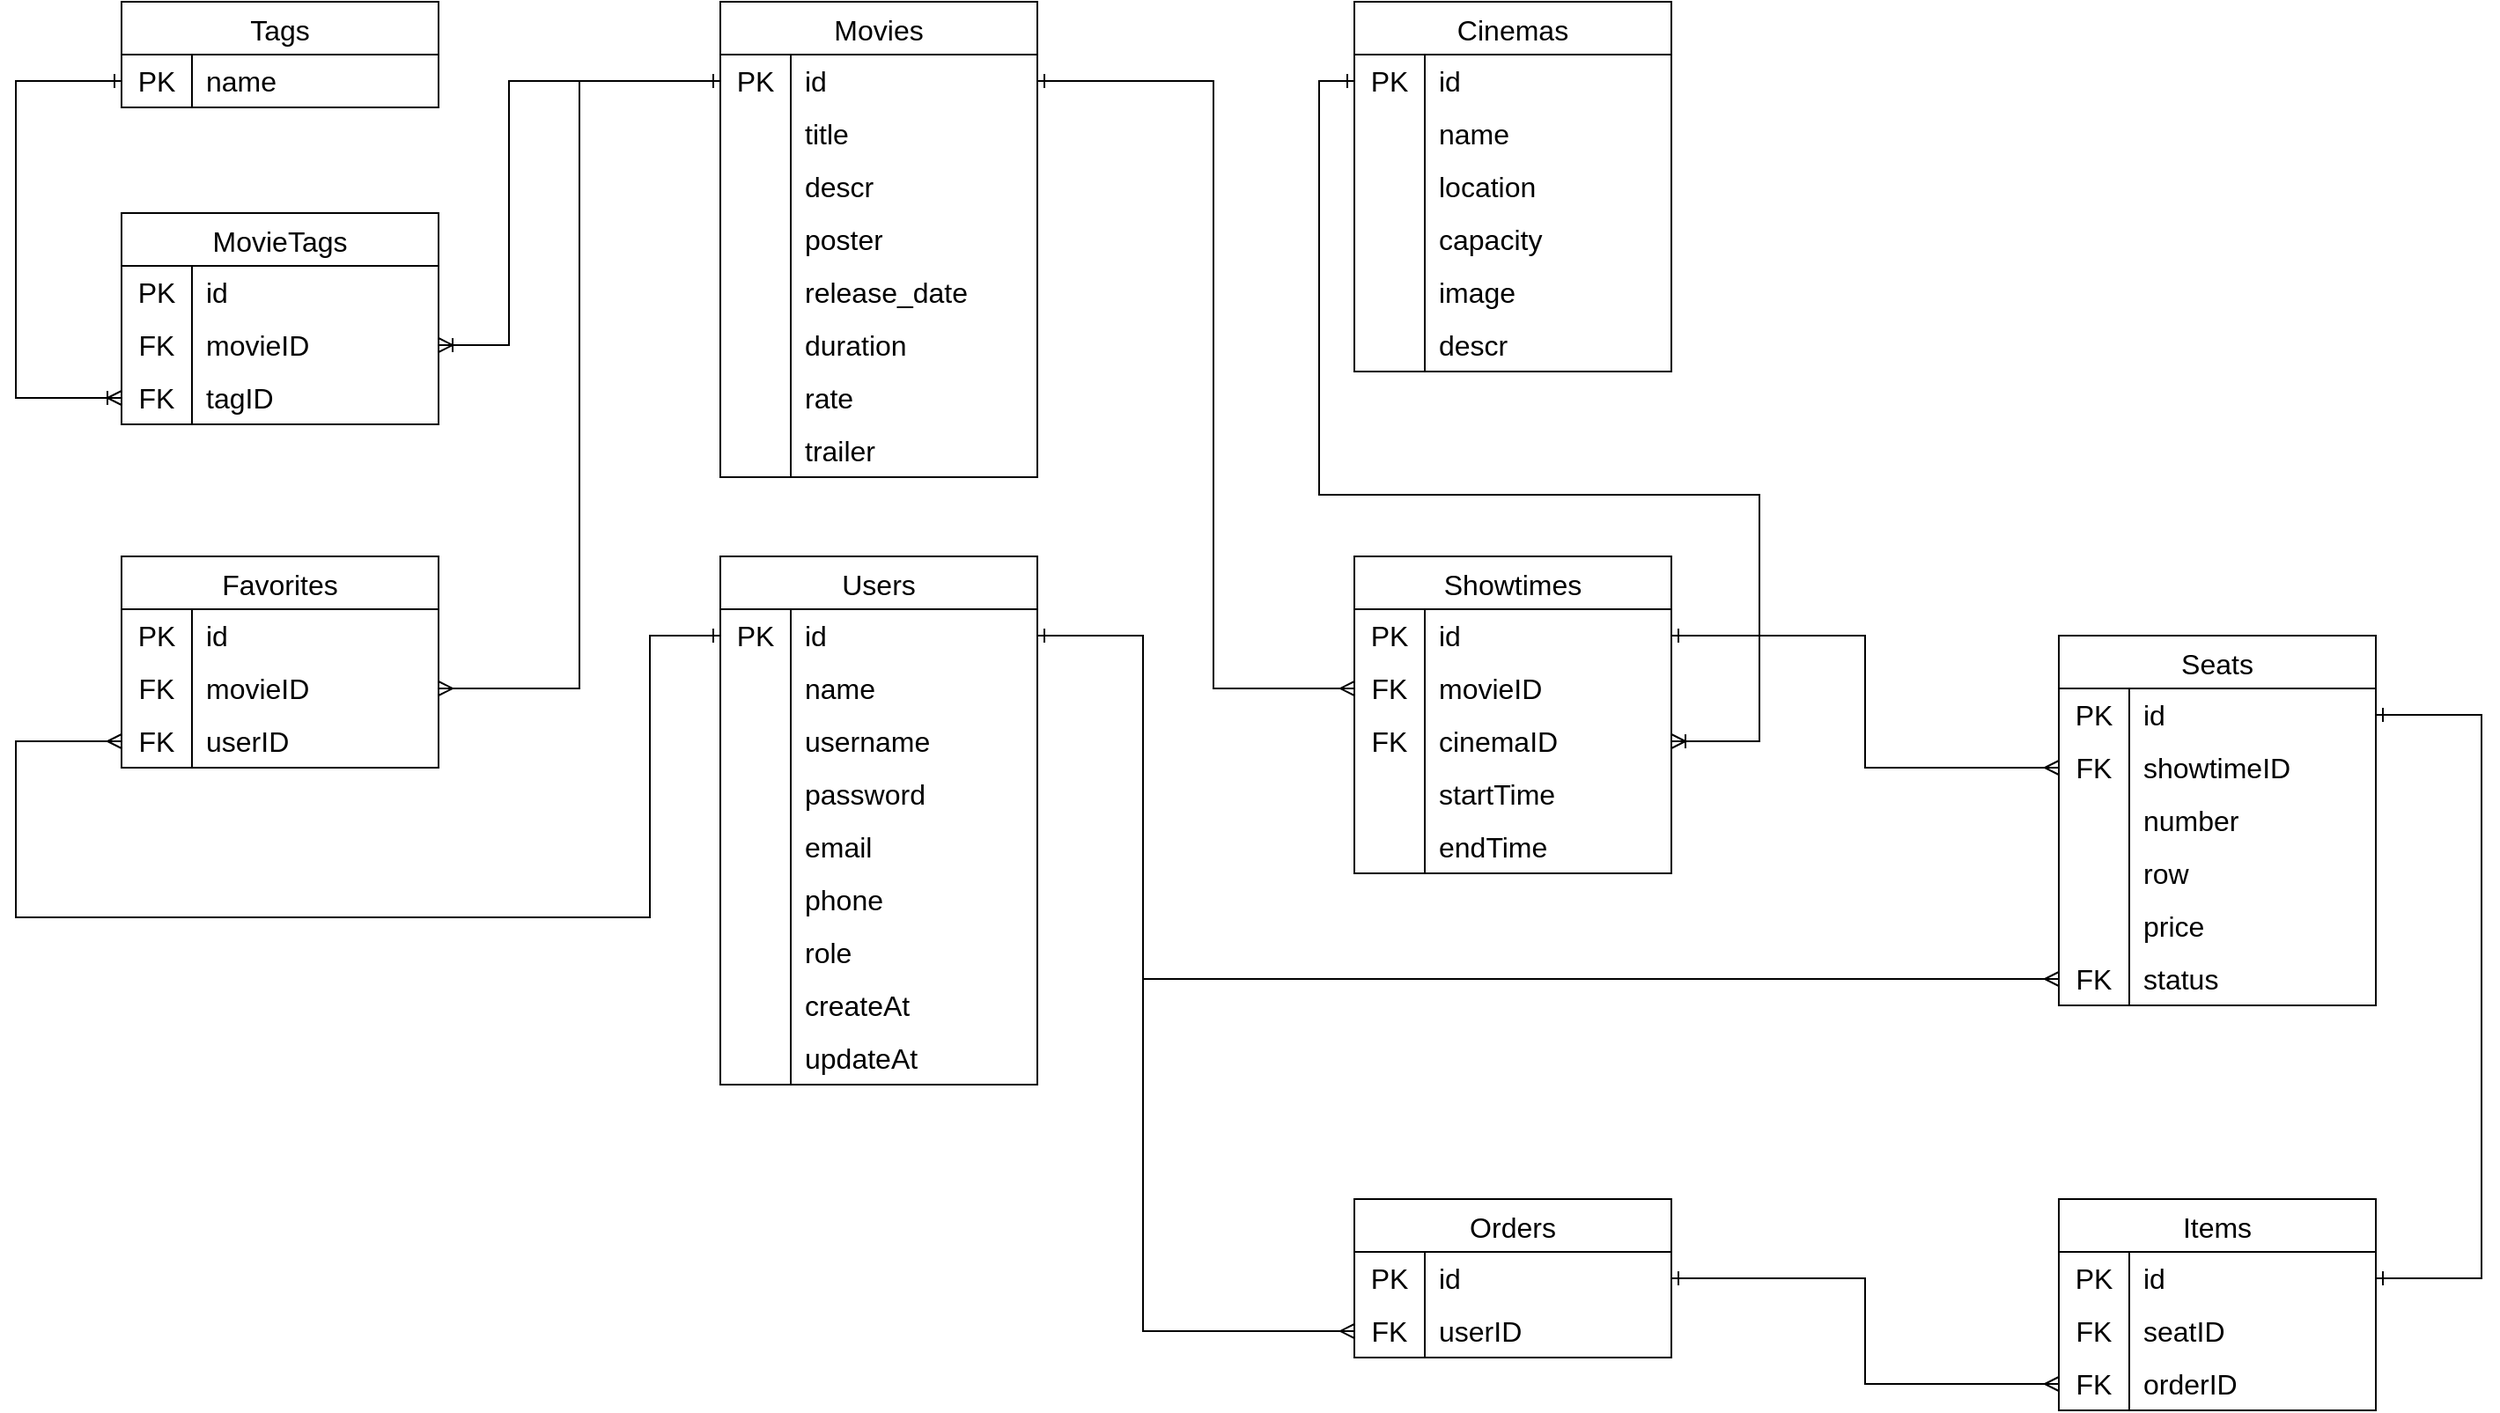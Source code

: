 <mxfile version="24.6.3" type="device">
  <diagram name="Trang-1" id="yi49beT3meHu_ECaxI_W">
    <mxGraphModel dx="1877" dy="557" grid="1" gridSize="10" guides="1" tooltips="1" connect="1" arrows="1" fold="1" page="1" pageScale="1" pageWidth="827" pageHeight="1169" math="0" shadow="0">
      <root>
        <mxCell id="0" />
        <mxCell id="1" parent="0" />
        <mxCell id="YRiT38Lcx4N0rGLCktRG-14" value="Movies" style="shape=table;startSize=30;container=1;collapsible=0;childLayout=tableLayout;fixedRows=1;rowLines=0;fontStyle=0;strokeColor=default;fontSize=16;" parent="1" vertex="1">
          <mxGeometry x="113" y="185" width="180" height="270" as="geometry" />
        </mxCell>
        <mxCell id="YRiT38Lcx4N0rGLCktRG-15" value="" style="shape=tableRow;horizontal=0;startSize=0;swimlaneHead=0;swimlaneBody=0;top=0;left=0;bottom=0;right=0;collapsible=0;dropTarget=0;fillColor=none;points=[[0,0.5],[1,0.5]];portConstraint=eastwest;strokeColor=inherit;fontSize=16;" parent="YRiT38Lcx4N0rGLCktRG-14" vertex="1">
          <mxGeometry y="30" width="180" height="30" as="geometry" />
        </mxCell>
        <mxCell id="YRiT38Lcx4N0rGLCktRG-16" value="PK" style="shape=partialRectangle;html=1;whiteSpace=wrap;connectable=0;fillColor=none;top=0;left=0;bottom=0;right=0;overflow=hidden;pointerEvents=1;strokeColor=inherit;fontSize=16;" parent="YRiT38Lcx4N0rGLCktRG-15" vertex="1">
          <mxGeometry width="40" height="30" as="geometry">
            <mxRectangle width="40" height="30" as="alternateBounds" />
          </mxGeometry>
        </mxCell>
        <mxCell id="YRiT38Lcx4N0rGLCktRG-17" value="id" style="shape=partialRectangle;html=1;whiteSpace=wrap;connectable=0;fillColor=none;top=0;left=0;bottom=0;right=0;align=left;spacingLeft=6;overflow=hidden;strokeColor=inherit;fontSize=16;" parent="YRiT38Lcx4N0rGLCktRG-15" vertex="1">
          <mxGeometry x="40" width="140" height="30" as="geometry">
            <mxRectangle width="140" height="30" as="alternateBounds" />
          </mxGeometry>
        </mxCell>
        <mxCell id="YRiT38Lcx4N0rGLCktRG-18" value="" style="shape=tableRow;horizontal=0;startSize=0;swimlaneHead=0;swimlaneBody=0;top=0;left=0;bottom=0;right=0;collapsible=0;dropTarget=0;fillColor=none;points=[[0,0.5],[1,0.5]];portConstraint=eastwest;strokeColor=inherit;fontSize=16;" parent="YRiT38Lcx4N0rGLCktRG-14" vertex="1">
          <mxGeometry y="60" width="180" height="30" as="geometry" />
        </mxCell>
        <mxCell id="YRiT38Lcx4N0rGLCktRG-19" value="" style="shape=partialRectangle;html=1;whiteSpace=wrap;connectable=0;fillColor=none;top=0;left=0;bottom=0;right=0;overflow=hidden;strokeColor=inherit;fontSize=16;" parent="YRiT38Lcx4N0rGLCktRG-18" vertex="1">
          <mxGeometry width="40" height="30" as="geometry">
            <mxRectangle width="40" height="30" as="alternateBounds" />
          </mxGeometry>
        </mxCell>
        <mxCell id="YRiT38Lcx4N0rGLCktRG-20" value="title" style="shape=partialRectangle;html=1;whiteSpace=wrap;connectable=0;fillColor=none;top=0;left=0;bottom=0;right=0;align=left;spacingLeft=6;overflow=hidden;strokeColor=inherit;fontSize=16;" parent="YRiT38Lcx4N0rGLCktRG-18" vertex="1">
          <mxGeometry x="40" width="140" height="30" as="geometry">
            <mxRectangle width="140" height="30" as="alternateBounds" />
          </mxGeometry>
        </mxCell>
        <mxCell id="YRiT38Lcx4N0rGLCktRG-21" value="" style="shape=tableRow;horizontal=0;startSize=0;swimlaneHead=0;swimlaneBody=0;top=0;left=0;bottom=0;right=0;collapsible=0;dropTarget=0;fillColor=none;points=[[0,0.5],[1,0.5]];portConstraint=eastwest;strokeColor=inherit;fontSize=16;" parent="YRiT38Lcx4N0rGLCktRG-14" vertex="1">
          <mxGeometry y="90" width="180" height="30" as="geometry" />
        </mxCell>
        <mxCell id="YRiT38Lcx4N0rGLCktRG-22" value="" style="shape=partialRectangle;html=1;whiteSpace=wrap;connectable=0;fillColor=none;top=0;left=0;bottom=0;right=0;overflow=hidden;strokeColor=inherit;fontSize=16;" parent="YRiT38Lcx4N0rGLCktRG-21" vertex="1">
          <mxGeometry width="40" height="30" as="geometry">
            <mxRectangle width="40" height="30" as="alternateBounds" />
          </mxGeometry>
        </mxCell>
        <mxCell id="YRiT38Lcx4N0rGLCktRG-23" value="descr" style="shape=partialRectangle;html=1;whiteSpace=wrap;connectable=0;fillColor=none;top=0;left=0;bottom=0;right=0;align=left;spacingLeft=6;overflow=hidden;strokeColor=inherit;fontSize=16;" parent="YRiT38Lcx4N0rGLCktRG-21" vertex="1">
          <mxGeometry x="40" width="140" height="30" as="geometry">
            <mxRectangle width="140" height="30" as="alternateBounds" />
          </mxGeometry>
        </mxCell>
        <mxCell id="YRiT38Lcx4N0rGLCktRG-24" style="shape=tableRow;horizontal=0;startSize=0;swimlaneHead=0;swimlaneBody=0;top=0;left=0;bottom=0;right=0;collapsible=0;dropTarget=0;fillColor=none;points=[[0,0.5],[1,0.5]];portConstraint=eastwest;strokeColor=inherit;fontSize=16;" parent="YRiT38Lcx4N0rGLCktRG-14" vertex="1">
          <mxGeometry y="120" width="180" height="30" as="geometry" />
        </mxCell>
        <mxCell id="YRiT38Lcx4N0rGLCktRG-25" style="shape=partialRectangle;html=1;whiteSpace=wrap;connectable=0;fillColor=none;top=0;left=0;bottom=0;right=0;overflow=hidden;strokeColor=inherit;fontSize=16;" parent="YRiT38Lcx4N0rGLCktRG-24" vertex="1">
          <mxGeometry width="40" height="30" as="geometry">
            <mxRectangle width="40" height="30" as="alternateBounds" />
          </mxGeometry>
        </mxCell>
        <mxCell id="YRiT38Lcx4N0rGLCktRG-26" value="poster" style="shape=partialRectangle;html=1;whiteSpace=wrap;connectable=0;fillColor=none;top=0;left=0;bottom=0;right=0;align=left;spacingLeft=6;overflow=hidden;strokeColor=inherit;fontSize=16;" parent="YRiT38Lcx4N0rGLCktRG-24" vertex="1">
          <mxGeometry x="40" width="140" height="30" as="geometry">
            <mxRectangle width="140" height="30" as="alternateBounds" />
          </mxGeometry>
        </mxCell>
        <mxCell id="YRiT38Lcx4N0rGLCktRG-27" style="shape=tableRow;horizontal=0;startSize=0;swimlaneHead=0;swimlaneBody=0;top=0;left=0;bottom=0;right=0;collapsible=0;dropTarget=0;fillColor=none;points=[[0,0.5],[1,0.5]];portConstraint=eastwest;strokeColor=inherit;fontSize=16;" parent="YRiT38Lcx4N0rGLCktRG-14" vertex="1">
          <mxGeometry y="150" width="180" height="30" as="geometry" />
        </mxCell>
        <mxCell id="YRiT38Lcx4N0rGLCktRG-28" style="shape=partialRectangle;html=1;whiteSpace=wrap;connectable=0;fillColor=none;top=0;left=0;bottom=0;right=0;overflow=hidden;strokeColor=inherit;fontSize=16;" parent="YRiT38Lcx4N0rGLCktRG-27" vertex="1">
          <mxGeometry width="40" height="30" as="geometry">
            <mxRectangle width="40" height="30" as="alternateBounds" />
          </mxGeometry>
        </mxCell>
        <mxCell id="YRiT38Lcx4N0rGLCktRG-29" value="release_date" style="shape=partialRectangle;html=1;whiteSpace=wrap;connectable=0;fillColor=none;top=0;left=0;bottom=0;right=0;align=left;spacingLeft=6;overflow=hidden;strokeColor=inherit;fontSize=16;" parent="YRiT38Lcx4N0rGLCktRG-27" vertex="1">
          <mxGeometry x="40" width="140" height="30" as="geometry">
            <mxRectangle width="140" height="30" as="alternateBounds" />
          </mxGeometry>
        </mxCell>
        <mxCell id="YRiT38Lcx4N0rGLCktRG-30" style="shape=tableRow;horizontal=0;startSize=0;swimlaneHead=0;swimlaneBody=0;top=0;left=0;bottom=0;right=0;collapsible=0;dropTarget=0;fillColor=none;points=[[0,0.5],[1,0.5]];portConstraint=eastwest;strokeColor=inherit;fontSize=16;" parent="YRiT38Lcx4N0rGLCktRG-14" vertex="1">
          <mxGeometry y="180" width="180" height="30" as="geometry" />
        </mxCell>
        <mxCell id="YRiT38Lcx4N0rGLCktRG-31" style="shape=partialRectangle;html=1;whiteSpace=wrap;connectable=0;fillColor=none;top=0;left=0;bottom=0;right=0;overflow=hidden;strokeColor=inherit;fontSize=16;" parent="YRiT38Lcx4N0rGLCktRG-30" vertex="1">
          <mxGeometry width="40" height="30" as="geometry">
            <mxRectangle width="40" height="30" as="alternateBounds" />
          </mxGeometry>
        </mxCell>
        <mxCell id="YRiT38Lcx4N0rGLCktRG-32" value="duration" style="shape=partialRectangle;html=1;whiteSpace=wrap;connectable=0;fillColor=none;top=0;left=0;bottom=0;right=0;align=left;spacingLeft=6;overflow=hidden;strokeColor=inherit;fontSize=16;" parent="YRiT38Lcx4N0rGLCktRG-30" vertex="1">
          <mxGeometry x="40" width="140" height="30" as="geometry">
            <mxRectangle width="140" height="30" as="alternateBounds" />
          </mxGeometry>
        </mxCell>
        <mxCell id="YRiT38Lcx4N0rGLCktRG-33" style="shape=tableRow;horizontal=0;startSize=0;swimlaneHead=0;swimlaneBody=0;top=0;left=0;bottom=0;right=0;collapsible=0;dropTarget=0;fillColor=none;points=[[0,0.5],[1,0.5]];portConstraint=eastwest;strokeColor=inherit;fontSize=16;" parent="YRiT38Lcx4N0rGLCktRG-14" vertex="1">
          <mxGeometry y="210" width="180" height="30" as="geometry" />
        </mxCell>
        <mxCell id="YRiT38Lcx4N0rGLCktRG-34" style="shape=partialRectangle;html=1;whiteSpace=wrap;connectable=0;fillColor=none;top=0;left=0;bottom=0;right=0;overflow=hidden;strokeColor=inherit;fontSize=16;" parent="YRiT38Lcx4N0rGLCktRG-33" vertex="1">
          <mxGeometry width="40" height="30" as="geometry">
            <mxRectangle width="40" height="30" as="alternateBounds" />
          </mxGeometry>
        </mxCell>
        <mxCell id="YRiT38Lcx4N0rGLCktRG-35" value="rate" style="shape=partialRectangle;html=1;whiteSpace=wrap;connectable=0;fillColor=none;top=0;left=0;bottom=0;right=0;align=left;spacingLeft=6;overflow=hidden;strokeColor=inherit;fontSize=16;" parent="YRiT38Lcx4N0rGLCktRG-33" vertex="1">
          <mxGeometry x="40" width="140" height="30" as="geometry">
            <mxRectangle width="140" height="30" as="alternateBounds" />
          </mxGeometry>
        </mxCell>
        <mxCell id="ThZkryZt_2An9aiPtGnx-1" style="shape=tableRow;horizontal=0;startSize=0;swimlaneHead=0;swimlaneBody=0;top=0;left=0;bottom=0;right=0;collapsible=0;dropTarget=0;fillColor=none;points=[[0,0.5],[1,0.5]];portConstraint=eastwest;strokeColor=inherit;fontSize=16;" vertex="1" parent="YRiT38Lcx4N0rGLCktRG-14">
          <mxGeometry y="240" width="180" height="30" as="geometry" />
        </mxCell>
        <mxCell id="ThZkryZt_2An9aiPtGnx-2" style="shape=partialRectangle;html=1;whiteSpace=wrap;connectable=0;fillColor=none;top=0;left=0;bottom=0;right=0;overflow=hidden;strokeColor=inherit;fontSize=16;" vertex="1" parent="ThZkryZt_2An9aiPtGnx-1">
          <mxGeometry width="40" height="30" as="geometry">
            <mxRectangle width="40" height="30" as="alternateBounds" />
          </mxGeometry>
        </mxCell>
        <mxCell id="ThZkryZt_2An9aiPtGnx-3" value="trailer" style="shape=partialRectangle;html=1;whiteSpace=wrap;connectable=0;fillColor=none;top=0;left=0;bottom=0;right=0;align=left;spacingLeft=6;overflow=hidden;strokeColor=inherit;fontSize=16;" vertex="1" parent="ThZkryZt_2An9aiPtGnx-1">
          <mxGeometry x="40" width="140" height="30" as="geometry">
            <mxRectangle width="140" height="30" as="alternateBounds" />
          </mxGeometry>
        </mxCell>
        <mxCell id="YRiT38Lcx4N0rGLCktRG-36" value="Cinemas" style="shape=table;startSize=30;container=1;collapsible=0;childLayout=tableLayout;fixedRows=1;rowLines=0;fontStyle=0;strokeColor=default;fontSize=16;" parent="1" vertex="1">
          <mxGeometry x="473" y="185" width="180" height="210" as="geometry" />
        </mxCell>
        <mxCell id="YRiT38Lcx4N0rGLCktRG-37" value="" style="shape=tableRow;horizontal=0;startSize=0;swimlaneHead=0;swimlaneBody=0;top=0;left=0;bottom=0;right=0;collapsible=0;dropTarget=0;fillColor=none;points=[[0,0.5],[1,0.5]];portConstraint=eastwest;strokeColor=inherit;fontSize=16;" parent="YRiT38Lcx4N0rGLCktRG-36" vertex="1">
          <mxGeometry y="30" width="180" height="30" as="geometry" />
        </mxCell>
        <mxCell id="YRiT38Lcx4N0rGLCktRG-38" value="PK" style="shape=partialRectangle;html=1;whiteSpace=wrap;connectable=0;fillColor=none;top=0;left=0;bottom=0;right=0;overflow=hidden;pointerEvents=1;strokeColor=inherit;fontSize=16;" parent="YRiT38Lcx4N0rGLCktRG-37" vertex="1">
          <mxGeometry width="40" height="30" as="geometry">
            <mxRectangle width="40" height="30" as="alternateBounds" />
          </mxGeometry>
        </mxCell>
        <mxCell id="YRiT38Lcx4N0rGLCktRG-39" value="id" style="shape=partialRectangle;html=1;whiteSpace=wrap;connectable=0;fillColor=none;top=0;left=0;bottom=0;right=0;align=left;spacingLeft=6;overflow=hidden;strokeColor=inherit;fontSize=16;" parent="YRiT38Lcx4N0rGLCktRG-37" vertex="1">
          <mxGeometry x="40" width="140" height="30" as="geometry">
            <mxRectangle width="140" height="30" as="alternateBounds" />
          </mxGeometry>
        </mxCell>
        <mxCell id="YRiT38Lcx4N0rGLCktRG-40" value="" style="shape=tableRow;horizontal=0;startSize=0;swimlaneHead=0;swimlaneBody=0;top=0;left=0;bottom=0;right=0;collapsible=0;dropTarget=0;fillColor=none;points=[[0,0.5],[1,0.5]];portConstraint=eastwest;strokeColor=inherit;fontSize=16;" parent="YRiT38Lcx4N0rGLCktRG-36" vertex="1">
          <mxGeometry y="60" width="180" height="30" as="geometry" />
        </mxCell>
        <mxCell id="YRiT38Lcx4N0rGLCktRG-41" value="" style="shape=partialRectangle;html=1;whiteSpace=wrap;connectable=0;fillColor=none;top=0;left=0;bottom=0;right=0;overflow=hidden;strokeColor=inherit;fontSize=16;" parent="YRiT38Lcx4N0rGLCktRG-40" vertex="1">
          <mxGeometry width="40" height="30" as="geometry">
            <mxRectangle width="40" height="30" as="alternateBounds" />
          </mxGeometry>
        </mxCell>
        <mxCell id="YRiT38Lcx4N0rGLCktRG-42" value="name" style="shape=partialRectangle;html=1;whiteSpace=wrap;connectable=0;fillColor=none;top=0;left=0;bottom=0;right=0;align=left;spacingLeft=6;overflow=hidden;strokeColor=inherit;fontSize=16;" parent="YRiT38Lcx4N0rGLCktRG-40" vertex="1">
          <mxGeometry x="40" width="140" height="30" as="geometry">
            <mxRectangle width="140" height="30" as="alternateBounds" />
          </mxGeometry>
        </mxCell>
        <mxCell id="YRiT38Lcx4N0rGLCktRG-43" value="" style="shape=tableRow;horizontal=0;startSize=0;swimlaneHead=0;swimlaneBody=0;top=0;left=0;bottom=0;right=0;collapsible=0;dropTarget=0;fillColor=none;points=[[0,0.5],[1,0.5]];portConstraint=eastwest;strokeColor=inherit;fontSize=16;" parent="YRiT38Lcx4N0rGLCktRG-36" vertex="1">
          <mxGeometry y="90" width="180" height="30" as="geometry" />
        </mxCell>
        <mxCell id="YRiT38Lcx4N0rGLCktRG-44" value="" style="shape=partialRectangle;html=1;whiteSpace=wrap;connectable=0;fillColor=none;top=0;left=0;bottom=0;right=0;overflow=hidden;strokeColor=inherit;fontSize=16;" parent="YRiT38Lcx4N0rGLCktRG-43" vertex="1">
          <mxGeometry width="40" height="30" as="geometry">
            <mxRectangle width="40" height="30" as="alternateBounds" />
          </mxGeometry>
        </mxCell>
        <mxCell id="YRiT38Lcx4N0rGLCktRG-45" value="location" style="shape=partialRectangle;html=1;whiteSpace=wrap;connectable=0;fillColor=none;top=0;left=0;bottom=0;right=0;align=left;spacingLeft=6;overflow=hidden;strokeColor=inherit;fontSize=16;" parent="YRiT38Lcx4N0rGLCktRG-43" vertex="1">
          <mxGeometry x="40" width="140" height="30" as="geometry">
            <mxRectangle width="140" height="30" as="alternateBounds" />
          </mxGeometry>
        </mxCell>
        <mxCell id="YRiT38Lcx4N0rGLCktRG-46" style="shape=tableRow;horizontal=0;startSize=0;swimlaneHead=0;swimlaneBody=0;top=0;left=0;bottom=0;right=0;collapsible=0;dropTarget=0;fillColor=none;points=[[0,0.5],[1,0.5]];portConstraint=eastwest;strokeColor=inherit;fontSize=16;" parent="YRiT38Lcx4N0rGLCktRG-36" vertex="1">
          <mxGeometry y="120" width="180" height="30" as="geometry" />
        </mxCell>
        <mxCell id="YRiT38Lcx4N0rGLCktRG-47" style="shape=partialRectangle;html=1;whiteSpace=wrap;connectable=0;fillColor=none;top=0;left=0;bottom=0;right=0;overflow=hidden;strokeColor=inherit;fontSize=16;" parent="YRiT38Lcx4N0rGLCktRG-46" vertex="1">
          <mxGeometry width="40" height="30" as="geometry">
            <mxRectangle width="40" height="30" as="alternateBounds" />
          </mxGeometry>
        </mxCell>
        <mxCell id="YRiT38Lcx4N0rGLCktRG-48" value="capacity" style="shape=partialRectangle;html=1;whiteSpace=wrap;connectable=0;fillColor=none;top=0;left=0;bottom=0;right=0;align=left;spacingLeft=6;overflow=hidden;strokeColor=inherit;fontSize=16;" parent="YRiT38Lcx4N0rGLCktRG-46" vertex="1">
          <mxGeometry x="40" width="140" height="30" as="geometry">
            <mxRectangle width="140" height="30" as="alternateBounds" />
          </mxGeometry>
        </mxCell>
        <mxCell id="YRiT38Lcx4N0rGLCktRG-74" style="shape=tableRow;horizontal=0;startSize=0;swimlaneHead=0;swimlaneBody=0;top=0;left=0;bottom=0;right=0;collapsible=0;dropTarget=0;fillColor=none;points=[[0,0.5],[1,0.5]];portConstraint=eastwest;strokeColor=inherit;fontSize=16;" parent="YRiT38Lcx4N0rGLCktRG-36" vertex="1">
          <mxGeometry y="150" width="180" height="30" as="geometry" />
        </mxCell>
        <mxCell id="YRiT38Lcx4N0rGLCktRG-75" style="shape=partialRectangle;html=1;whiteSpace=wrap;connectable=0;fillColor=none;top=0;left=0;bottom=0;right=0;overflow=hidden;strokeColor=inherit;fontSize=16;" parent="YRiT38Lcx4N0rGLCktRG-74" vertex="1">
          <mxGeometry width="40" height="30" as="geometry">
            <mxRectangle width="40" height="30" as="alternateBounds" />
          </mxGeometry>
        </mxCell>
        <mxCell id="YRiT38Lcx4N0rGLCktRG-76" value="image" style="shape=partialRectangle;html=1;whiteSpace=wrap;connectable=0;fillColor=none;top=0;left=0;bottom=0;right=0;align=left;spacingLeft=6;overflow=hidden;strokeColor=inherit;fontSize=16;" parent="YRiT38Lcx4N0rGLCktRG-74" vertex="1">
          <mxGeometry x="40" width="140" height="30" as="geometry">
            <mxRectangle width="140" height="30" as="alternateBounds" />
          </mxGeometry>
        </mxCell>
        <mxCell id="YRiT38Lcx4N0rGLCktRG-77" style="shape=tableRow;horizontal=0;startSize=0;swimlaneHead=0;swimlaneBody=0;top=0;left=0;bottom=0;right=0;collapsible=0;dropTarget=0;fillColor=none;points=[[0,0.5],[1,0.5]];portConstraint=eastwest;strokeColor=inherit;fontSize=16;" parent="YRiT38Lcx4N0rGLCktRG-36" vertex="1">
          <mxGeometry y="180" width="180" height="30" as="geometry" />
        </mxCell>
        <mxCell id="YRiT38Lcx4N0rGLCktRG-78" style="shape=partialRectangle;html=1;whiteSpace=wrap;connectable=0;fillColor=none;top=0;left=0;bottom=0;right=0;overflow=hidden;strokeColor=inherit;fontSize=16;" parent="YRiT38Lcx4N0rGLCktRG-77" vertex="1">
          <mxGeometry width="40" height="30" as="geometry">
            <mxRectangle width="40" height="30" as="alternateBounds" />
          </mxGeometry>
        </mxCell>
        <mxCell id="YRiT38Lcx4N0rGLCktRG-79" value="descr" style="shape=partialRectangle;html=1;whiteSpace=wrap;connectable=0;fillColor=none;top=0;left=0;bottom=0;right=0;align=left;spacingLeft=6;overflow=hidden;strokeColor=inherit;fontSize=16;" parent="YRiT38Lcx4N0rGLCktRG-77" vertex="1">
          <mxGeometry x="40" width="140" height="30" as="geometry">
            <mxRectangle width="140" height="30" as="alternateBounds" />
          </mxGeometry>
        </mxCell>
        <mxCell id="YRiT38Lcx4N0rGLCktRG-61" value="Showtimes" style="shape=table;startSize=30;container=1;collapsible=0;childLayout=tableLayout;fixedRows=1;rowLines=0;fontStyle=0;strokeColor=default;fontSize=16;" parent="1" vertex="1">
          <mxGeometry x="473" y="500" width="180" height="180" as="geometry" />
        </mxCell>
        <mxCell id="YRiT38Lcx4N0rGLCktRG-62" value="" style="shape=tableRow;horizontal=0;startSize=0;swimlaneHead=0;swimlaneBody=0;top=0;left=0;bottom=0;right=0;collapsible=0;dropTarget=0;fillColor=none;points=[[0,0.5],[1,0.5]];portConstraint=eastwest;strokeColor=inherit;fontSize=16;" parent="YRiT38Lcx4N0rGLCktRG-61" vertex="1">
          <mxGeometry y="30" width="180" height="30" as="geometry" />
        </mxCell>
        <mxCell id="YRiT38Lcx4N0rGLCktRG-63" value="PK" style="shape=partialRectangle;html=1;whiteSpace=wrap;connectable=0;fillColor=none;top=0;left=0;bottom=0;right=0;overflow=hidden;pointerEvents=1;strokeColor=inherit;fontSize=16;" parent="YRiT38Lcx4N0rGLCktRG-62" vertex="1">
          <mxGeometry width="40" height="30" as="geometry">
            <mxRectangle width="40" height="30" as="alternateBounds" />
          </mxGeometry>
        </mxCell>
        <mxCell id="YRiT38Lcx4N0rGLCktRG-64" value="id" style="shape=partialRectangle;html=1;whiteSpace=wrap;connectable=0;fillColor=none;top=0;left=0;bottom=0;right=0;align=left;spacingLeft=6;overflow=hidden;strokeColor=inherit;fontSize=16;" parent="YRiT38Lcx4N0rGLCktRG-62" vertex="1">
          <mxGeometry x="40" width="140" height="30" as="geometry">
            <mxRectangle width="140" height="30" as="alternateBounds" />
          </mxGeometry>
        </mxCell>
        <mxCell id="YRiT38Lcx4N0rGLCktRG-65" value="" style="shape=tableRow;horizontal=0;startSize=0;swimlaneHead=0;swimlaneBody=0;top=0;left=0;bottom=0;right=0;collapsible=0;dropTarget=0;fillColor=none;points=[[0,0.5],[1,0.5]];portConstraint=eastwest;strokeColor=inherit;fontSize=16;" parent="YRiT38Lcx4N0rGLCktRG-61" vertex="1">
          <mxGeometry y="60" width="180" height="30" as="geometry" />
        </mxCell>
        <mxCell id="YRiT38Lcx4N0rGLCktRG-66" value="FK" style="shape=partialRectangle;html=1;whiteSpace=wrap;connectable=0;fillColor=none;top=0;left=0;bottom=0;right=0;overflow=hidden;strokeColor=inherit;fontSize=16;" parent="YRiT38Lcx4N0rGLCktRG-65" vertex="1">
          <mxGeometry width="40" height="30" as="geometry">
            <mxRectangle width="40" height="30" as="alternateBounds" />
          </mxGeometry>
        </mxCell>
        <mxCell id="YRiT38Lcx4N0rGLCktRG-67" value="movieID" style="shape=partialRectangle;html=1;whiteSpace=wrap;connectable=0;fillColor=none;top=0;left=0;bottom=0;right=0;align=left;spacingLeft=6;overflow=hidden;strokeColor=inherit;fontSize=16;" parent="YRiT38Lcx4N0rGLCktRG-65" vertex="1">
          <mxGeometry x="40" width="140" height="30" as="geometry">
            <mxRectangle width="140" height="30" as="alternateBounds" />
          </mxGeometry>
        </mxCell>
        <mxCell id="YRiT38Lcx4N0rGLCktRG-80" style="shape=tableRow;horizontal=0;startSize=0;swimlaneHead=0;swimlaneBody=0;top=0;left=0;bottom=0;right=0;collapsible=0;dropTarget=0;fillColor=none;points=[[0,0.5],[1,0.5]];portConstraint=eastwest;strokeColor=inherit;fontSize=16;" parent="YRiT38Lcx4N0rGLCktRG-61" vertex="1">
          <mxGeometry y="90" width="180" height="30" as="geometry" />
        </mxCell>
        <mxCell id="YRiT38Lcx4N0rGLCktRG-81" value="FK" style="shape=partialRectangle;html=1;whiteSpace=wrap;connectable=0;fillColor=none;top=0;left=0;bottom=0;right=0;overflow=hidden;strokeColor=inherit;fontSize=16;" parent="YRiT38Lcx4N0rGLCktRG-80" vertex="1">
          <mxGeometry width="40" height="30" as="geometry">
            <mxRectangle width="40" height="30" as="alternateBounds" />
          </mxGeometry>
        </mxCell>
        <mxCell id="YRiT38Lcx4N0rGLCktRG-82" value="cinemaID" style="shape=partialRectangle;html=1;whiteSpace=wrap;connectable=0;fillColor=none;top=0;left=0;bottom=0;right=0;align=left;spacingLeft=6;overflow=hidden;strokeColor=inherit;fontSize=16;" parent="YRiT38Lcx4N0rGLCktRG-80" vertex="1">
          <mxGeometry x="40" width="140" height="30" as="geometry">
            <mxRectangle width="140" height="30" as="alternateBounds" />
          </mxGeometry>
        </mxCell>
        <mxCell id="YRiT38Lcx4N0rGLCktRG-68" value="" style="shape=tableRow;horizontal=0;startSize=0;swimlaneHead=0;swimlaneBody=0;top=0;left=0;bottom=0;right=0;collapsible=0;dropTarget=0;fillColor=none;points=[[0,0.5],[1,0.5]];portConstraint=eastwest;strokeColor=inherit;fontSize=16;" parent="YRiT38Lcx4N0rGLCktRG-61" vertex="1">
          <mxGeometry y="120" width="180" height="30" as="geometry" />
        </mxCell>
        <mxCell id="YRiT38Lcx4N0rGLCktRG-69" value="" style="shape=partialRectangle;html=1;whiteSpace=wrap;connectable=0;fillColor=none;top=0;left=0;bottom=0;right=0;overflow=hidden;strokeColor=inherit;fontSize=16;" parent="YRiT38Lcx4N0rGLCktRG-68" vertex="1">
          <mxGeometry width="40" height="30" as="geometry">
            <mxRectangle width="40" height="30" as="alternateBounds" />
          </mxGeometry>
        </mxCell>
        <mxCell id="YRiT38Lcx4N0rGLCktRG-70" value="startTime" style="shape=partialRectangle;html=1;whiteSpace=wrap;connectable=0;fillColor=none;top=0;left=0;bottom=0;right=0;align=left;spacingLeft=6;overflow=hidden;strokeColor=inherit;fontSize=16;" parent="YRiT38Lcx4N0rGLCktRG-68" vertex="1">
          <mxGeometry x="40" width="140" height="30" as="geometry">
            <mxRectangle width="140" height="30" as="alternateBounds" />
          </mxGeometry>
        </mxCell>
        <mxCell id="YRiT38Lcx4N0rGLCktRG-71" style="shape=tableRow;horizontal=0;startSize=0;swimlaneHead=0;swimlaneBody=0;top=0;left=0;bottom=0;right=0;collapsible=0;dropTarget=0;fillColor=none;points=[[0,0.5],[1,0.5]];portConstraint=eastwest;strokeColor=inherit;fontSize=16;" parent="YRiT38Lcx4N0rGLCktRG-61" vertex="1">
          <mxGeometry y="150" width="180" height="30" as="geometry" />
        </mxCell>
        <mxCell id="YRiT38Lcx4N0rGLCktRG-72" style="shape=partialRectangle;html=1;whiteSpace=wrap;connectable=0;fillColor=none;top=0;left=0;bottom=0;right=0;overflow=hidden;strokeColor=inherit;fontSize=16;" parent="YRiT38Lcx4N0rGLCktRG-71" vertex="1">
          <mxGeometry width="40" height="30" as="geometry">
            <mxRectangle width="40" height="30" as="alternateBounds" />
          </mxGeometry>
        </mxCell>
        <mxCell id="YRiT38Lcx4N0rGLCktRG-73" value="endTime" style="shape=partialRectangle;html=1;whiteSpace=wrap;connectable=0;fillColor=none;top=0;left=0;bottom=0;right=0;align=left;spacingLeft=6;overflow=hidden;strokeColor=inherit;fontSize=16;" parent="YRiT38Lcx4N0rGLCktRG-71" vertex="1">
          <mxGeometry x="40" width="140" height="30" as="geometry">
            <mxRectangle width="140" height="30" as="alternateBounds" />
          </mxGeometry>
        </mxCell>
        <mxCell id="YRiT38Lcx4N0rGLCktRG-99" value="Users" style="shape=table;startSize=30;container=1;collapsible=0;childLayout=tableLayout;fixedRows=1;rowLines=0;fontStyle=0;strokeColor=default;fontSize=16;" parent="1" vertex="1">
          <mxGeometry x="113" y="500" width="180" height="300" as="geometry" />
        </mxCell>
        <mxCell id="YRiT38Lcx4N0rGLCktRG-100" value="" style="shape=tableRow;horizontal=0;startSize=0;swimlaneHead=0;swimlaneBody=0;top=0;left=0;bottom=0;right=0;collapsible=0;dropTarget=0;fillColor=none;points=[[0,0.5],[1,0.5]];portConstraint=eastwest;strokeColor=inherit;fontSize=16;" parent="YRiT38Lcx4N0rGLCktRG-99" vertex="1">
          <mxGeometry y="30" width="180" height="30" as="geometry" />
        </mxCell>
        <mxCell id="YRiT38Lcx4N0rGLCktRG-101" value="PK" style="shape=partialRectangle;html=1;whiteSpace=wrap;connectable=0;fillColor=none;top=0;left=0;bottom=0;right=0;overflow=hidden;pointerEvents=1;strokeColor=inherit;fontSize=16;" parent="YRiT38Lcx4N0rGLCktRG-100" vertex="1">
          <mxGeometry width="40" height="30" as="geometry">
            <mxRectangle width="40" height="30" as="alternateBounds" />
          </mxGeometry>
        </mxCell>
        <mxCell id="YRiT38Lcx4N0rGLCktRG-102" value="id" style="shape=partialRectangle;html=1;whiteSpace=wrap;connectable=0;fillColor=none;top=0;left=0;bottom=0;right=0;align=left;spacingLeft=6;overflow=hidden;strokeColor=inherit;fontSize=16;" parent="YRiT38Lcx4N0rGLCktRG-100" vertex="1">
          <mxGeometry x="40" width="140" height="30" as="geometry">
            <mxRectangle width="140" height="30" as="alternateBounds" />
          </mxGeometry>
        </mxCell>
        <mxCell id="YRiT38Lcx4N0rGLCktRG-103" value="" style="shape=tableRow;horizontal=0;startSize=0;swimlaneHead=0;swimlaneBody=0;top=0;left=0;bottom=0;right=0;collapsible=0;dropTarget=0;fillColor=none;points=[[0,0.5],[1,0.5]];portConstraint=eastwest;strokeColor=inherit;fontSize=16;" parent="YRiT38Lcx4N0rGLCktRG-99" vertex="1">
          <mxGeometry y="60" width="180" height="30" as="geometry" />
        </mxCell>
        <mxCell id="YRiT38Lcx4N0rGLCktRG-104" value="" style="shape=partialRectangle;html=1;whiteSpace=wrap;connectable=0;fillColor=none;top=0;left=0;bottom=0;right=0;overflow=hidden;strokeColor=inherit;fontSize=16;" parent="YRiT38Lcx4N0rGLCktRG-103" vertex="1">
          <mxGeometry width="40" height="30" as="geometry">
            <mxRectangle width="40" height="30" as="alternateBounds" />
          </mxGeometry>
        </mxCell>
        <mxCell id="YRiT38Lcx4N0rGLCktRG-105" value="name" style="shape=partialRectangle;html=1;whiteSpace=wrap;connectable=0;fillColor=none;top=0;left=0;bottom=0;right=0;align=left;spacingLeft=6;overflow=hidden;strokeColor=inherit;fontSize=16;" parent="YRiT38Lcx4N0rGLCktRG-103" vertex="1">
          <mxGeometry x="40" width="140" height="30" as="geometry">
            <mxRectangle width="140" height="30" as="alternateBounds" />
          </mxGeometry>
        </mxCell>
        <mxCell id="YRiT38Lcx4N0rGLCktRG-106" value="" style="shape=tableRow;horizontal=0;startSize=0;swimlaneHead=0;swimlaneBody=0;top=0;left=0;bottom=0;right=0;collapsible=0;dropTarget=0;fillColor=none;points=[[0,0.5],[1,0.5]];portConstraint=eastwest;strokeColor=inherit;fontSize=16;" parent="YRiT38Lcx4N0rGLCktRG-99" vertex="1">
          <mxGeometry y="90" width="180" height="30" as="geometry" />
        </mxCell>
        <mxCell id="YRiT38Lcx4N0rGLCktRG-107" value="" style="shape=partialRectangle;html=1;whiteSpace=wrap;connectable=0;fillColor=none;top=0;left=0;bottom=0;right=0;overflow=hidden;strokeColor=inherit;fontSize=16;" parent="YRiT38Lcx4N0rGLCktRG-106" vertex="1">
          <mxGeometry width="40" height="30" as="geometry">
            <mxRectangle width="40" height="30" as="alternateBounds" />
          </mxGeometry>
        </mxCell>
        <mxCell id="YRiT38Lcx4N0rGLCktRG-108" value="username" style="shape=partialRectangle;html=1;whiteSpace=wrap;connectable=0;fillColor=none;top=0;left=0;bottom=0;right=0;align=left;spacingLeft=6;overflow=hidden;strokeColor=inherit;fontSize=16;" parent="YRiT38Lcx4N0rGLCktRG-106" vertex="1">
          <mxGeometry x="40" width="140" height="30" as="geometry">
            <mxRectangle width="140" height="30" as="alternateBounds" />
          </mxGeometry>
        </mxCell>
        <mxCell id="YRiT38Lcx4N0rGLCktRG-109" style="shape=tableRow;horizontal=0;startSize=0;swimlaneHead=0;swimlaneBody=0;top=0;left=0;bottom=0;right=0;collapsible=0;dropTarget=0;fillColor=none;points=[[0,0.5],[1,0.5]];portConstraint=eastwest;strokeColor=inherit;fontSize=16;" parent="YRiT38Lcx4N0rGLCktRG-99" vertex="1">
          <mxGeometry y="120" width="180" height="30" as="geometry" />
        </mxCell>
        <mxCell id="YRiT38Lcx4N0rGLCktRG-110" style="shape=partialRectangle;html=1;whiteSpace=wrap;connectable=0;fillColor=none;top=0;left=0;bottom=0;right=0;overflow=hidden;strokeColor=inherit;fontSize=16;" parent="YRiT38Lcx4N0rGLCktRG-109" vertex="1">
          <mxGeometry width="40" height="30" as="geometry">
            <mxRectangle width="40" height="30" as="alternateBounds" />
          </mxGeometry>
        </mxCell>
        <mxCell id="YRiT38Lcx4N0rGLCktRG-111" value="password" style="shape=partialRectangle;html=1;whiteSpace=wrap;connectable=0;fillColor=none;top=0;left=0;bottom=0;right=0;align=left;spacingLeft=6;overflow=hidden;strokeColor=inherit;fontSize=16;" parent="YRiT38Lcx4N0rGLCktRG-109" vertex="1">
          <mxGeometry x="40" width="140" height="30" as="geometry">
            <mxRectangle width="140" height="30" as="alternateBounds" />
          </mxGeometry>
        </mxCell>
        <mxCell id="YRiT38Lcx4N0rGLCktRG-112" style="shape=tableRow;horizontal=0;startSize=0;swimlaneHead=0;swimlaneBody=0;top=0;left=0;bottom=0;right=0;collapsible=0;dropTarget=0;fillColor=none;points=[[0,0.5],[1,0.5]];portConstraint=eastwest;strokeColor=inherit;fontSize=16;" parent="YRiT38Lcx4N0rGLCktRG-99" vertex="1">
          <mxGeometry y="150" width="180" height="30" as="geometry" />
        </mxCell>
        <mxCell id="YRiT38Lcx4N0rGLCktRG-113" style="shape=partialRectangle;html=1;whiteSpace=wrap;connectable=0;fillColor=none;top=0;left=0;bottom=0;right=0;overflow=hidden;strokeColor=inherit;fontSize=16;" parent="YRiT38Lcx4N0rGLCktRG-112" vertex="1">
          <mxGeometry width="40" height="30" as="geometry">
            <mxRectangle width="40" height="30" as="alternateBounds" />
          </mxGeometry>
        </mxCell>
        <mxCell id="YRiT38Lcx4N0rGLCktRG-114" value="email" style="shape=partialRectangle;html=1;whiteSpace=wrap;connectable=0;fillColor=none;top=0;left=0;bottom=0;right=0;align=left;spacingLeft=6;overflow=hidden;strokeColor=inherit;fontSize=16;" parent="YRiT38Lcx4N0rGLCktRG-112" vertex="1">
          <mxGeometry x="40" width="140" height="30" as="geometry">
            <mxRectangle width="140" height="30" as="alternateBounds" />
          </mxGeometry>
        </mxCell>
        <mxCell id="YRiT38Lcx4N0rGLCktRG-115" style="shape=tableRow;horizontal=0;startSize=0;swimlaneHead=0;swimlaneBody=0;top=0;left=0;bottom=0;right=0;collapsible=0;dropTarget=0;fillColor=none;points=[[0,0.5],[1,0.5]];portConstraint=eastwest;strokeColor=inherit;fontSize=16;" parent="YRiT38Lcx4N0rGLCktRG-99" vertex="1">
          <mxGeometry y="180" width="180" height="30" as="geometry" />
        </mxCell>
        <mxCell id="YRiT38Lcx4N0rGLCktRG-116" style="shape=partialRectangle;html=1;whiteSpace=wrap;connectable=0;fillColor=none;top=0;left=0;bottom=0;right=0;overflow=hidden;strokeColor=inherit;fontSize=16;" parent="YRiT38Lcx4N0rGLCktRG-115" vertex="1">
          <mxGeometry width="40" height="30" as="geometry">
            <mxRectangle width="40" height="30" as="alternateBounds" />
          </mxGeometry>
        </mxCell>
        <mxCell id="YRiT38Lcx4N0rGLCktRG-117" value="phone" style="shape=partialRectangle;html=1;whiteSpace=wrap;connectable=0;fillColor=none;top=0;left=0;bottom=0;right=0;align=left;spacingLeft=6;overflow=hidden;strokeColor=inherit;fontSize=16;" parent="YRiT38Lcx4N0rGLCktRG-115" vertex="1">
          <mxGeometry x="40" width="140" height="30" as="geometry">
            <mxRectangle width="140" height="30" as="alternateBounds" />
          </mxGeometry>
        </mxCell>
        <mxCell id="YRiT38Lcx4N0rGLCktRG-118" style="shape=tableRow;horizontal=0;startSize=0;swimlaneHead=0;swimlaneBody=0;top=0;left=0;bottom=0;right=0;collapsible=0;dropTarget=0;fillColor=none;points=[[0,0.5],[1,0.5]];portConstraint=eastwest;strokeColor=inherit;fontSize=16;" parent="YRiT38Lcx4N0rGLCktRG-99" vertex="1">
          <mxGeometry y="210" width="180" height="30" as="geometry" />
        </mxCell>
        <mxCell id="YRiT38Lcx4N0rGLCktRG-119" style="shape=partialRectangle;html=1;whiteSpace=wrap;connectable=0;fillColor=none;top=0;left=0;bottom=0;right=0;overflow=hidden;strokeColor=inherit;fontSize=16;" parent="YRiT38Lcx4N0rGLCktRG-118" vertex="1">
          <mxGeometry width="40" height="30" as="geometry">
            <mxRectangle width="40" height="30" as="alternateBounds" />
          </mxGeometry>
        </mxCell>
        <mxCell id="YRiT38Lcx4N0rGLCktRG-120" value="role" style="shape=partialRectangle;html=1;whiteSpace=wrap;connectable=0;fillColor=none;top=0;left=0;bottom=0;right=0;align=left;spacingLeft=6;overflow=hidden;strokeColor=inherit;fontSize=16;" parent="YRiT38Lcx4N0rGLCktRG-118" vertex="1">
          <mxGeometry x="40" width="140" height="30" as="geometry">
            <mxRectangle width="140" height="30" as="alternateBounds" />
          </mxGeometry>
        </mxCell>
        <mxCell id="YRiT38Lcx4N0rGLCktRG-121" style="shape=tableRow;horizontal=0;startSize=0;swimlaneHead=0;swimlaneBody=0;top=0;left=0;bottom=0;right=0;collapsible=0;dropTarget=0;fillColor=none;points=[[0,0.5],[1,0.5]];portConstraint=eastwest;strokeColor=inherit;fontSize=16;" parent="YRiT38Lcx4N0rGLCktRG-99" vertex="1">
          <mxGeometry y="240" width="180" height="30" as="geometry" />
        </mxCell>
        <mxCell id="YRiT38Lcx4N0rGLCktRG-122" style="shape=partialRectangle;html=1;whiteSpace=wrap;connectable=0;fillColor=none;top=0;left=0;bottom=0;right=0;overflow=hidden;strokeColor=inherit;fontSize=16;" parent="YRiT38Lcx4N0rGLCktRG-121" vertex="1">
          <mxGeometry width="40" height="30" as="geometry">
            <mxRectangle width="40" height="30" as="alternateBounds" />
          </mxGeometry>
        </mxCell>
        <mxCell id="YRiT38Lcx4N0rGLCktRG-123" value="createAt" style="shape=partialRectangle;html=1;whiteSpace=wrap;connectable=0;fillColor=none;top=0;left=0;bottom=0;right=0;align=left;spacingLeft=6;overflow=hidden;strokeColor=inherit;fontSize=16;" parent="YRiT38Lcx4N0rGLCktRG-121" vertex="1">
          <mxGeometry x="40" width="140" height="30" as="geometry">
            <mxRectangle width="140" height="30" as="alternateBounds" />
          </mxGeometry>
        </mxCell>
        <mxCell id="YRiT38Lcx4N0rGLCktRG-124" style="shape=tableRow;horizontal=0;startSize=0;swimlaneHead=0;swimlaneBody=0;top=0;left=0;bottom=0;right=0;collapsible=0;dropTarget=0;fillColor=none;points=[[0,0.5],[1,0.5]];portConstraint=eastwest;strokeColor=inherit;fontSize=16;" parent="YRiT38Lcx4N0rGLCktRG-99" vertex="1">
          <mxGeometry y="270" width="180" height="30" as="geometry" />
        </mxCell>
        <mxCell id="YRiT38Lcx4N0rGLCktRG-125" style="shape=partialRectangle;html=1;whiteSpace=wrap;connectable=0;fillColor=none;top=0;left=0;bottom=0;right=0;overflow=hidden;strokeColor=inherit;fontSize=16;" parent="YRiT38Lcx4N0rGLCktRG-124" vertex="1">
          <mxGeometry width="40" height="30" as="geometry">
            <mxRectangle width="40" height="30" as="alternateBounds" />
          </mxGeometry>
        </mxCell>
        <mxCell id="YRiT38Lcx4N0rGLCktRG-126" value="updateAt" style="shape=partialRectangle;html=1;whiteSpace=wrap;connectable=0;fillColor=none;top=0;left=0;bottom=0;right=0;align=left;spacingLeft=6;overflow=hidden;strokeColor=inherit;fontSize=16;" parent="YRiT38Lcx4N0rGLCktRG-124" vertex="1">
          <mxGeometry x="40" width="140" height="30" as="geometry">
            <mxRectangle width="140" height="30" as="alternateBounds" />
          </mxGeometry>
        </mxCell>
        <mxCell id="YRiT38Lcx4N0rGLCktRG-127" value="Tags" style="shape=table;startSize=30;container=1;collapsible=0;childLayout=tableLayout;fixedRows=1;rowLines=0;fontStyle=0;strokeColor=default;fontSize=16;" parent="1" vertex="1">
          <mxGeometry x="-227" y="185" width="180" height="60" as="geometry" />
        </mxCell>
        <mxCell id="YRiT38Lcx4N0rGLCktRG-128" value="" style="shape=tableRow;horizontal=0;startSize=0;swimlaneHead=0;swimlaneBody=0;top=0;left=0;bottom=0;right=0;collapsible=0;dropTarget=0;fillColor=none;points=[[0,0.5],[1,0.5]];portConstraint=eastwest;strokeColor=inherit;fontSize=16;" parent="YRiT38Lcx4N0rGLCktRG-127" vertex="1">
          <mxGeometry y="30" width="180" height="30" as="geometry" />
        </mxCell>
        <mxCell id="YRiT38Lcx4N0rGLCktRG-129" value="PK" style="shape=partialRectangle;html=1;whiteSpace=wrap;connectable=0;fillColor=none;top=0;left=0;bottom=0;right=0;overflow=hidden;pointerEvents=1;strokeColor=inherit;fontSize=16;" parent="YRiT38Lcx4N0rGLCktRG-128" vertex="1">
          <mxGeometry width="40" height="30" as="geometry">
            <mxRectangle width="40" height="30" as="alternateBounds" />
          </mxGeometry>
        </mxCell>
        <mxCell id="YRiT38Lcx4N0rGLCktRG-130" value="name" style="shape=partialRectangle;html=1;whiteSpace=wrap;connectable=0;fillColor=none;top=0;left=0;bottom=0;right=0;align=left;spacingLeft=6;overflow=hidden;strokeColor=inherit;fontSize=16;" parent="YRiT38Lcx4N0rGLCktRG-128" vertex="1">
          <mxGeometry x="40" width="140" height="30" as="geometry">
            <mxRectangle width="140" height="30" as="alternateBounds" />
          </mxGeometry>
        </mxCell>
        <mxCell id="YRiT38Lcx4N0rGLCktRG-146" value="MovieTags " style="shape=table;startSize=30;container=1;collapsible=0;childLayout=tableLayout;fixedRows=1;rowLines=0;fontStyle=0;strokeColor=default;fontSize=16;" parent="1" vertex="1">
          <mxGeometry x="-227" y="305" width="180" height="120" as="geometry" />
        </mxCell>
        <mxCell id="YRiT38Lcx4N0rGLCktRG-147" value="" style="shape=tableRow;horizontal=0;startSize=0;swimlaneHead=0;swimlaneBody=0;top=0;left=0;bottom=0;right=0;collapsible=0;dropTarget=0;fillColor=none;points=[[0,0.5],[1,0.5]];portConstraint=eastwest;strokeColor=inherit;fontSize=16;" parent="YRiT38Lcx4N0rGLCktRG-146" vertex="1">
          <mxGeometry y="30" width="180" height="30" as="geometry" />
        </mxCell>
        <mxCell id="YRiT38Lcx4N0rGLCktRG-148" value="PK" style="shape=partialRectangle;html=1;whiteSpace=wrap;connectable=0;fillColor=none;top=0;left=0;bottom=0;right=0;overflow=hidden;pointerEvents=1;strokeColor=inherit;fontSize=16;" parent="YRiT38Lcx4N0rGLCktRG-147" vertex="1">
          <mxGeometry width="40" height="30" as="geometry">
            <mxRectangle width="40" height="30" as="alternateBounds" />
          </mxGeometry>
        </mxCell>
        <mxCell id="YRiT38Lcx4N0rGLCktRG-149" value="id" style="shape=partialRectangle;html=1;whiteSpace=wrap;connectable=0;fillColor=none;top=0;left=0;bottom=0;right=0;align=left;spacingLeft=6;overflow=hidden;strokeColor=inherit;fontSize=16;" parent="YRiT38Lcx4N0rGLCktRG-147" vertex="1">
          <mxGeometry x="40" width="140" height="30" as="geometry">
            <mxRectangle width="140" height="30" as="alternateBounds" />
          </mxGeometry>
        </mxCell>
        <mxCell id="YRiT38Lcx4N0rGLCktRG-150" style="shape=tableRow;horizontal=0;startSize=0;swimlaneHead=0;swimlaneBody=0;top=0;left=0;bottom=0;right=0;collapsible=0;dropTarget=0;fillColor=none;points=[[0,0.5],[1,0.5]];portConstraint=eastwest;strokeColor=inherit;fontSize=16;" parent="YRiT38Lcx4N0rGLCktRG-146" vertex="1">
          <mxGeometry y="60" width="180" height="30" as="geometry" />
        </mxCell>
        <mxCell id="YRiT38Lcx4N0rGLCktRG-151" value="FK" style="shape=partialRectangle;html=1;whiteSpace=wrap;connectable=0;fillColor=none;top=0;left=0;bottom=0;right=0;overflow=hidden;pointerEvents=1;strokeColor=inherit;fontSize=16;" parent="YRiT38Lcx4N0rGLCktRG-150" vertex="1">
          <mxGeometry width="40" height="30" as="geometry">
            <mxRectangle width="40" height="30" as="alternateBounds" />
          </mxGeometry>
        </mxCell>
        <mxCell id="YRiT38Lcx4N0rGLCktRG-152" value="movieID" style="shape=partialRectangle;html=1;whiteSpace=wrap;connectable=0;fillColor=none;top=0;left=0;bottom=0;right=0;align=left;spacingLeft=6;overflow=hidden;strokeColor=inherit;fontSize=16;" parent="YRiT38Lcx4N0rGLCktRG-150" vertex="1">
          <mxGeometry x="40" width="140" height="30" as="geometry">
            <mxRectangle width="140" height="30" as="alternateBounds" />
          </mxGeometry>
        </mxCell>
        <mxCell id="YRiT38Lcx4N0rGLCktRG-153" style="shape=tableRow;horizontal=0;startSize=0;swimlaneHead=0;swimlaneBody=0;top=0;left=0;bottom=0;right=0;collapsible=0;dropTarget=0;fillColor=none;points=[[0,0.5],[1,0.5]];portConstraint=eastwest;strokeColor=inherit;fontSize=16;" parent="YRiT38Lcx4N0rGLCktRG-146" vertex="1">
          <mxGeometry y="90" width="180" height="30" as="geometry" />
        </mxCell>
        <mxCell id="YRiT38Lcx4N0rGLCktRG-154" value="FK" style="shape=partialRectangle;html=1;whiteSpace=wrap;connectable=0;fillColor=none;top=0;left=0;bottom=0;right=0;overflow=hidden;pointerEvents=1;strokeColor=inherit;fontSize=16;" parent="YRiT38Lcx4N0rGLCktRG-153" vertex="1">
          <mxGeometry width="40" height="30" as="geometry">
            <mxRectangle width="40" height="30" as="alternateBounds" />
          </mxGeometry>
        </mxCell>
        <mxCell id="YRiT38Lcx4N0rGLCktRG-155" value="tagID" style="shape=partialRectangle;html=1;whiteSpace=wrap;connectable=0;fillColor=none;top=0;left=0;bottom=0;right=0;align=left;spacingLeft=6;overflow=hidden;strokeColor=inherit;fontSize=16;" parent="YRiT38Lcx4N0rGLCktRG-153" vertex="1">
          <mxGeometry x="40" width="140" height="30" as="geometry">
            <mxRectangle width="140" height="30" as="alternateBounds" />
          </mxGeometry>
        </mxCell>
        <mxCell id="YRiT38Lcx4N0rGLCktRG-157" value="Seats" style="shape=table;startSize=30;container=1;collapsible=0;childLayout=tableLayout;fixedRows=1;rowLines=0;fontStyle=0;strokeColor=default;fontSize=16;" parent="1" vertex="1">
          <mxGeometry x="873" y="545" width="180" height="210" as="geometry" />
        </mxCell>
        <mxCell id="YRiT38Lcx4N0rGLCktRG-158" value="" style="shape=tableRow;horizontal=0;startSize=0;swimlaneHead=0;swimlaneBody=0;top=0;left=0;bottom=0;right=0;collapsible=0;dropTarget=0;fillColor=none;points=[[0,0.5],[1,0.5]];portConstraint=eastwest;strokeColor=inherit;fontSize=16;" parent="YRiT38Lcx4N0rGLCktRG-157" vertex="1">
          <mxGeometry y="30" width="180" height="30" as="geometry" />
        </mxCell>
        <mxCell id="YRiT38Lcx4N0rGLCktRG-159" value="PK" style="shape=partialRectangle;html=1;whiteSpace=wrap;connectable=0;fillColor=none;top=0;left=0;bottom=0;right=0;overflow=hidden;pointerEvents=1;strokeColor=inherit;fontSize=16;" parent="YRiT38Lcx4N0rGLCktRG-158" vertex="1">
          <mxGeometry width="40" height="30" as="geometry">
            <mxRectangle width="40" height="30" as="alternateBounds" />
          </mxGeometry>
        </mxCell>
        <mxCell id="YRiT38Lcx4N0rGLCktRG-160" value="id" style="shape=partialRectangle;html=1;whiteSpace=wrap;connectable=0;fillColor=none;top=0;left=0;bottom=0;right=0;align=left;spacingLeft=6;overflow=hidden;strokeColor=inherit;fontSize=16;" parent="YRiT38Lcx4N0rGLCktRG-158" vertex="1">
          <mxGeometry x="40" width="140" height="30" as="geometry">
            <mxRectangle width="140" height="30" as="alternateBounds" />
          </mxGeometry>
        </mxCell>
        <mxCell id="YRiT38Lcx4N0rGLCktRG-161" style="shape=tableRow;horizontal=0;startSize=0;swimlaneHead=0;swimlaneBody=0;top=0;left=0;bottom=0;right=0;collapsible=0;dropTarget=0;fillColor=none;points=[[0,0.5],[1,0.5]];portConstraint=eastwest;strokeColor=inherit;fontSize=16;" parent="YRiT38Lcx4N0rGLCktRG-157" vertex="1">
          <mxGeometry y="60" width="180" height="30" as="geometry" />
        </mxCell>
        <mxCell id="YRiT38Lcx4N0rGLCktRG-162" value="FK" style="shape=partialRectangle;html=1;whiteSpace=wrap;connectable=0;fillColor=none;top=0;left=0;bottom=0;right=0;overflow=hidden;pointerEvents=1;strokeColor=inherit;fontSize=16;" parent="YRiT38Lcx4N0rGLCktRG-161" vertex="1">
          <mxGeometry width="40" height="30" as="geometry">
            <mxRectangle width="40" height="30" as="alternateBounds" />
          </mxGeometry>
        </mxCell>
        <mxCell id="YRiT38Lcx4N0rGLCktRG-163" value="showtimeID" style="shape=partialRectangle;html=1;whiteSpace=wrap;connectable=0;fillColor=none;top=0;left=0;bottom=0;right=0;align=left;spacingLeft=6;overflow=hidden;strokeColor=inherit;fontSize=16;" parent="YRiT38Lcx4N0rGLCktRG-161" vertex="1">
          <mxGeometry x="40" width="140" height="30" as="geometry">
            <mxRectangle width="140" height="30" as="alternateBounds" />
          </mxGeometry>
        </mxCell>
        <mxCell id="YRiT38Lcx4N0rGLCktRG-167" style="shape=tableRow;horizontal=0;startSize=0;swimlaneHead=0;swimlaneBody=0;top=0;left=0;bottom=0;right=0;collapsible=0;dropTarget=0;fillColor=none;points=[[0,0.5],[1,0.5]];portConstraint=eastwest;strokeColor=inherit;fontSize=16;" parent="YRiT38Lcx4N0rGLCktRG-157" vertex="1">
          <mxGeometry y="90" width="180" height="30" as="geometry" />
        </mxCell>
        <mxCell id="YRiT38Lcx4N0rGLCktRG-168" style="shape=partialRectangle;html=1;whiteSpace=wrap;connectable=0;fillColor=none;top=0;left=0;bottom=0;right=0;overflow=hidden;pointerEvents=1;strokeColor=inherit;fontSize=16;" parent="YRiT38Lcx4N0rGLCktRG-167" vertex="1">
          <mxGeometry width="40" height="30" as="geometry">
            <mxRectangle width="40" height="30" as="alternateBounds" />
          </mxGeometry>
        </mxCell>
        <mxCell id="YRiT38Lcx4N0rGLCktRG-169" value="number" style="shape=partialRectangle;html=1;whiteSpace=wrap;connectable=0;fillColor=none;top=0;left=0;bottom=0;right=0;align=left;spacingLeft=6;overflow=hidden;strokeColor=inherit;fontSize=16;" parent="YRiT38Lcx4N0rGLCktRG-167" vertex="1">
          <mxGeometry x="40" width="140" height="30" as="geometry">
            <mxRectangle width="140" height="30" as="alternateBounds" />
          </mxGeometry>
        </mxCell>
        <mxCell id="YRiT38Lcx4N0rGLCktRG-164" style="shape=tableRow;horizontal=0;startSize=0;swimlaneHead=0;swimlaneBody=0;top=0;left=0;bottom=0;right=0;collapsible=0;dropTarget=0;fillColor=none;points=[[0,0.5],[1,0.5]];portConstraint=eastwest;strokeColor=inherit;fontSize=16;" parent="YRiT38Lcx4N0rGLCktRG-157" vertex="1">
          <mxGeometry y="120" width="180" height="30" as="geometry" />
        </mxCell>
        <mxCell id="YRiT38Lcx4N0rGLCktRG-165" value="" style="shape=partialRectangle;html=1;whiteSpace=wrap;connectable=0;fillColor=none;top=0;left=0;bottom=0;right=0;overflow=hidden;pointerEvents=1;strokeColor=inherit;fontSize=16;" parent="YRiT38Lcx4N0rGLCktRG-164" vertex="1">
          <mxGeometry width="40" height="30" as="geometry">
            <mxRectangle width="40" height="30" as="alternateBounds" />
          </mxGeometry>
        </mxCell>
        <mxCell id="YRiT38Lcx4N0rGLCktRG-166" value="row" style="shape=partialRectangle;html=1;whiteSpace=wrap;connectable=0;fillColor=none;top=0;left=0;bottom=0;right=0;align=left;spacingLeft=6;overflow=hidden;strokeColor=inherit;fontSize=16;" parent="YRiT38Lcx4N0rGLCktRG-164" vertex="1">
          <mxGeometry x="40" width="140" height="30" as="geometry">
            <mxRectangle width="140" height="30" as="alternateBounds" />
          </mxGeometry>
        </mxCell>
        <mxCell id="YRiT38Lcx4N0rGLCktRG-173" style="shape=tableRow;horizontal=0;startSize=0;swimlaneHead=0;swimlaneBody=0;top=0;left=0;bottom=0;right=0;collapsible=0;dropTarget=0;fillColor=none;points=[[0,0.5],[1,0.5]];portConstraint=eastwest;strokeColor=inherit;fontSize=16;" parent="YRiT38Lcx4N0rGLCktRG-157" vertex="1">
          <mxGeometry y="150" width="180" height="30" as="geometry" />
        </mxCell>
        <mxCell id="YRiT38Lcx4N0rGLCktRG-174" style="shape=partialRectangle;html=1;whiteSpace=wrap;connectable=0;fillColor=none;top=0;left=0;bottom=0;right=0;overflow=hidden;pointerEvents=1;strokeColor=inherit;fontSize=16;" parent="YRiT38Lcx4N0rGLCktRG-173" vertex="1">
          <mxGeometry width="40" height="30" as="geometry">
            <mxRectangle width="40" height="30" as="alternateBounds" />
          </mxGeometry>
        </mxCell>
        <mxCell id="YRiT38Lcx4N0rGLCktRG-175" value="price" style="shape=partialRectangle;html=1;whiteSpace=wrap;connectable=0;fillColor=none;top=0;left=0;bottom=0;right=0;align=left;spacingLeft=6;overflow=hidden;strokeColor=inherit;fontSize=16;" parent="YRiT38Lcx4N0rGLCktRG-173" vertex="1">
          <mxGeometry x="40" width="140" height="30" as="geometry">
            <mxRectangle width="140" height="30" as="alternateBounds" />
          </mxGeometry>
        </mxCell>
        <mxCell id="YRiT38Lcx4N0rGLCktRG-170" style="shape=tableRow;horizontal=0;startSize=0;swimlaneHead=0;swimlaneBody=0;top=0;left=0;bottom=0;right=0;collapsible=0;dropTarget=0;fillColor=none;points=[[0,0.5],[1,0.5]];portConstraint=eastwest;strokeColor=inherit;fontSize=16;" parent="YRiT38Lcx4N0rGLCktRG-157" vertex="1">
          <mxGeometry y="180" width="180" height="30" as="geometry" />
        </mxCell>
        <mxCell id="YRiT38Lcx4N0rGLCktRG-171" value="FK" style="shape=partialRectangle;html=1;whiteSpace=wrap;connectable=0;fillColor=none;top=0;left=0;bottom=0;right=0;overflow=hidden;pointerEvents=1;strokeColor=inherit;fontSize=16;" parent="YRiT38Lcx4N0rGLCktRG-170" vertex="1">
          <mxGeometry width="40" height="30" as="geometry">
            <mxRectangle width="40" height="30" as="alternateBounds" />
          </mxGeometry>
        </mxCell>
        <mxCell id="YRiT38Lcx4N0rGLCktRG-172" value="status" style="shape=partialRectangle;html=1;whiteSpace=wrap;connectable=0;fillColor=none;top=0;left=0;bottom=0;right=0;align=left;spacingLeft=6;overflow=hidden;strokeColor=inherit;fontSize=16;" parent="YRiT38Lcx4N0rGLCktRG-170" vertex="1">
          <mxGeometry x="40" width="140" height="30" as="geometry">
            <mxRectangle width="140" height="30" as="alternateBounds" />
          </mxGeometry>
        </mxCell>
        <mxCell id="YRiT38Lcx4N0rGLCktRG-176" value="Favorites" style="shape=table;startSize=30;container=1;collapsible=0;childLayout=tableLayout;fixedRows=1;rowLines=0;fontStyle=0;strokeColor=default;fontSize=16;" parent="1" vertex="1">
          <mxGeometry x="-227" y="500" width="180" height="120" as="geometry" />
        </mxCell>
        <mxCell id="YRiT38Lcx4N0rGLCktRG-177" value="" style="shape=tableRow;horizontal=0;startSize=0;swimlaneHead=0;swimlaneBody=0;top=0;left=0;bottom=0;right=0;collapsible=0;dropTarget=0;fillColor=none;points=[[0,0.5],[1,0.5]];portConstraint=eastwest;strokeColor=inherit;fontSize=16;" parent="YRiT38Lcx4N0rGLCktRG-176" vertex="1">
          <mxGeometry y="30" width="180" height="30" as="geometry" />
        </mxCell>
        <mxCell id="YRiT38Lcx4N0rGLCktRG-178" value="PK" style="shape=partialRectangle;html=1;whiteSpace=wrap;connectable=0;fillColor=none;top=0;left=0;bottom=0;right=0;overflow=hidden;pointerEvents=1;strokeColor=inherit;fontSize=16;" parent="YRiT38Lcx4N0rGLCktRG-177" vertex="1">
          <mxGeometry width="40" height="30" as="geometry">
            <mxRectangle width="40" height="30" as="alternateBounds" />
          </mxGeometry>
        </mxCell>
        <mxCell id="YRiT38Lcx4N0rGLCktRG-179" value="id" style="shape=partialRectangle;html=1;whiteSpace=wrap;connectable=0;fillColor=none;top=0;left=0;bottom=0;right=0;align=left;spacingLeft=6;overflow=hidden;strokeColor=inherit;fontSize=16;" parent="YRiT38Lcx4N0rGLCktRG-177" vertex="1">
          <mxGeometry x="40" width="140" height="30" as="geometry">
            <mxRectangle width="140" height="30" as="alternateBounds" />
          </mxGeometry>
        </mxCell>
        <mxCell id="YRiT38Lcx4N0rGLCktRG-180" style="shape=tableRow;horizontal=0;startSize=0;swimlaneHead=0;swimlaneBody=0;top=0;left=0;bottom=0;right=0;collapsible=0;dropTarget=0;fillColor=none;points=[[0,0.5],[1,0.5]];portConstraint=eastwest;strokeColor=inherit;fontSize=16;" parent="YRiT38Lcx4N0rGLCktRG-176" vertex="1">
          <mxGeometry y="60" width="180" height="30" as="geometry" />
        </mxCell>
        <mxCell id="YRiT38Lcx4N0rGLCktRG-181" value="FK" style="shape=partialRectangle;html=1;whiteSpace=wrap;connectable=0;fillColor=none;top=0;left=0;bottom=0;right=0;overflow=hidden;pointerEvents=1;strokeColor=inherit;fontSize=16;" parent="YRiT38Lcx4N0rGLCktRG-180" vertex="1">
          <mxGeometry width="40" height="30" as="geometry">
            <mxRectangle width="40" height="30" as="alternateBounds" />
          </mxGeometry>
        </mxCell>
        <mxCell id="YRiT38Lcx4N0rGLCktRG-182" value="movieID" style="shape=partialRectangle;html=1;whiteSpace=wrap;connectable=0;fillColor=none;top=0;left=0;bottom=0;right=0;align=left;spacingLeft=6;overflow=hidden;strokeColor=inherit;fontSize=16;" parent="YRiT38Lcx4N0rGLCktRG-180" vertex="1">
          <mxGeometry x="40" width="140" height="30" as="geometry">
            <mxRectangle width="140" height="30" as="alternateBounds" />
          </mxGeometry>
        </mxCell>
        <mxCell id="YRiT38Lcx4N0rGLCktRG-183" style="shape=tableRow;horizontal=0;startSize=0;swimlaneHead=0;swimlaneBody=0;top=0;left=0;bottom=0;right=0;collapsible=0;dropTarget=0;fillColor=none;points=[[0,0.5],[1,0.5]];portConstraint=eastwest;strokeColor=inherit;fontSize=16;" parent="YRiT38Lcx4N0rGLCktRG-176" vertex="1">
          <mxGeometry y="90" width="180" height="30" as="geometry" />
        </mxCell>
        <mxCell id="YRiT38Lcx4N0rGLCktRG-184" value="FK" style="shape=partialRectangle;html=1;whiteSpace=wrap;connectable=0;fillColor=none;top=0;left=0;bottom=0;right=0;overflow=hidden;pointerEvents=1;strokeColor=inherit;fontSize=16;" parent="YRiT38Lcx4N0rGLCktRG-183" vertex="1">
          <mxGeometry width="40" height="30" as="geometry">
            <mxRectangle width="40" height="30" as="alternateBounds" />
          </mxGeometry>
        </mxCell>
        <mxCell id="YRiT38Lcx4N0rGLCktRG-185" value="userID" style="shape=partialRectangle;html=1;whiteSpace=wrap;connectable=0;fillColor=none;top=0;left=0;bottom=0;right=0;align=left;spacingLeft=6;overflow=hidden;strokeColor=inherit;fontSize=16;" parent="YRiT38Lcx4N0rGLCktRG-183" vertex="1">
          <mxGeometry x="40" width="140" height="30" as="geometry">
            <mxRectangle width="140" height="30" as="alternateBounds" />
          </mxGeometry>
        </mxCell>
        <mxCell id="YRiT38Lcx4N0rGLCktRG-186" value="Orders" style="shape=table;startSize=30;container=1;collapsible=0;childLayout=tableLayout;fixedRows=1;rowLines=0;fontStyle=0;strokeColor=default;fontSize=16;" parent="1" vertex="1">
          <mxGeometry x="473" y="865" width="180" height="90" as="geometry" />
        </mxCell>
        <mxCell id="YRiT38Lcx4N0rGLCktRG-187" value="" style="shape=tableRow;horizontal=0;startSize=0;swimlaneHead=0;swimlaneBody=0;top=0;left=0;bottom=0;right=0;collapsible=0;dropTarget=0;fillColor=none;points=[[0,0.5],[1,0.5]];portConstraint=eastwest;strokeColor=inherit;fontSize=16;" parent="YRiT38Lcx4N0rGLCktRG-186" vertex="1">
          <mxGeometry y="30" width="180" height="30" as="geometry" />
        </mxCell>
        <mxCell id="YRiT38Lcx4N0rGLCktRG-188" value="PK" style="shape=partialRectangle;html=1;whiteSpace=wrap;connectable=0;fillColor=none;top=0;left=0;bottom=0;right=0;overflow=hidden;pointerEvents=1;strokeColor=inherit;fontSize=16;" parent="YRiT38Lcx4N0rGLCktRG-187" vertex="1">
          <mxGeometry width="40" height="30" as="geometry">
            <mxRectangle width="40" height="30" as="alternateBounds" />
          </mxGeometry>
        </mxCell>
        <mxCell id="YRiT38Lcx4N0rGLCktRG-189" value="id" style="shape=partialRectangle;html=1;whiteSpace=wrap;connectable=0;fillColor=none;top=0;left=0;bottom=0;right=0;align=left;spacingLeft=6;overflow=hidden;strokeColor=inherit;fontSize=16;" parent="YRiT38Lcx4N0rGLCktRG-187" vertex="1">
          <mxGeometry x="40" width="140" height="30" as="geometry">
            <mxRectangle width="140" height="30" as="alternateBounds" />
          </mxGeometry>
        </mxCell>
        <mxCell id="YRiT38Lcx4N0rGLCktRG-193" style="shape=tableRow;horizontal=0;startSize=0;swimlaneHead=0;swimlaneBody=0;top=0;left=0;bottom=0;right=0;collapsible=0;dropTarget=0;fillColor=none;points=[[0,0.5],[1,0.5]];portConstraint=eastwest;strokeColor=inherit;fontSize=16;" parent="YRiT38Lcx4N0rGLCktRG-186" vertex="1">
          <mxGeometry y="60" width="180" height="30" as="geometry" />
        </mxCell>
        <mxCell id="YRiT38Lcx4N0rGLCktRG-194" value="FK" style="shape=partialRectangle;html=1;whiteSpace=wrap;connectable=0;fillColor=none;top=0;left=0;bottom=0;right=0;overflow=hidden;pointerEvents=1;strokeColor=inherit;fontSize=16;" parent="YRiT38Lcx4N0rGLCktRG-193" vertex="1">
          <mxGeometry width="40" height="30" as="geometry">
            <mxRectangle width="40" height="30" as="alternateBounds" />
          </mxGeometry>
        </mxCell>
        <mxCell id="YRiT38Lcx4N0rGLCktRG-195" value="userID" style="shape=partialRectangle;html=1;whiteSpace=wrap;connectable=0;fillColor=none;top=0;left=0;bottom=0;right=0;align=left;spacingLeft=6;overflow=hidden;strokeColor=inherit;fontSize=16;" parent="YRiT38Lcx4N0rGLCktRG-193" vertex="1">
          <mxGeometry x="40" width="140" height="30" as="geometry">
            <mxRectangle width="140" height="30" as="alternateBounds" />
          </mxGeometry>
        </mxCell>
        <mxCell id="YRiT38Lcx4N0rGLCktRG-196" value="Items" style="shape=table;startSize=30;container=1;collapsible=0;childLayout=tableLayout;fixedRows=1;rowLines=0;fontStyle=0;strokeColor=default;fontSize=16;" parent="1" vertex="1">
          <mxGeometry x="873" y="865" width="180" height="120" as="geometry" />
        </mxCell>
        <mxCell id="YRiT38Lcx4N0rGLCktRG-197" value="" style="shape=tableRow;horizontal=0;startSize=0;swimlaneHead=0;swimlaneBody=0;top=0;left=0;bottom=0;right=0;collapsible=0;dropTarget=0;fillColor=none;points=[[0,0.5],[1,0.5]];portConstraint=eastwest;strokeColor=inherit;fontSize=16;" parent="YRiT38Lcx4N0rGLCktRG-196" vertex="1">
          <mxGeometry y="30" width="180" height="30" as="geometry" />
        </mxCell>
        <mxCell id="YRiT38Lcx4N0rGLCktRG-198" value="PK" style="shape=partialRectangle;html=1;whiteSpace=wrap;connectable=0;fillColor=none;top=0;left=0;bottom=0;right=0;overflow=hidden;pointerEvents=1;strokeColor=inherit;fontSize=16;" parent="YRiT38Lcx4N0rGLCktRG-197" vertex="1">
          <mxGeometry width="40" height="30" as="geometry">
            <mxRectangle width="40" height="30" as="alternateBounds" />
          </mxGeometry>
        </mxCell>
        <mxCell id="YRiT38Lcx4N0rGLCktRG-199" value="id" style="shape=partialRectangle;html=1;whiteSpace=wrap;connectable=0;fillColor=none;top=0;left=0;bottom=0;right=0;align=left;spacingLeft=6;overflow=hidden;strokeColor=inherit;fontSize=16;" parent="YRiT38Lcx4N0rGLCktRG-197" vertex="1">
          <mxGeometry x="40" width="140" height="30" as="geometry">
            <mxRectangle width="140" height="30" as="alternateBounds" />
          </mxGeometry>
        </mxCell>
        <mxCell id="YRiT38Lcx4N0rGLCktRG-200" style="shape=tableRow;horizontal=0;startSize=0;swimlaneHead=0;swimlaneBody=0;top=0;left=0;bottom=0;right=0;collapsible=0;dropTarget=0;fillColor=none;points=[[0,0.5],[1,0.5]];portConstraint=eastwest;strokeColor=inherit;fontSize=16;" parent="YRiT38Lcx4N0rGLCktRG-196" vertex="1">
          <mxGeometry y="60" width="180" height="30" as="geometry" />
        </mxCell>
        <mxCell id="YRiT38Lcx4N0rGLCktRG-201" value="FK" style="shape=partialRectangle;html=1;whiteSpace=wrap;connectable=0;fillColor=none;top=0;left=0;bottom=0;right=0;overflow=hidden;pointerEvents=1;strokeColor=inherit;fontSize=16;" parent="YRiT38Lcx4N0rGLCktRG-200" vertex="1">
          <mxGeometry width="40" height="30" as="geometry">
            <mxRectangle width="40" height="30" as="alternateBounds" />
          </mxGeometry>
        </mxCell>
        <mxCell id="YRiT38Lcx4N0rGLCktRG-202" value="seatID" style="shape=partialRectangle;html=1;whiteSpace=wrap;connectable=0;fillColor=none;top=0;left=0;bottom=0;right=0;align=left;spacingLeft=6;overflow=hidden;strokeColor=inherit;fontSize=16;" parent="YRiT38Lcx4N0rGLCktRG-200" vertex="1">
          <mxGeometry x="40" width="140" height="30" as="geometry">
            <mxRectangle width="140" height="30" as="alternateBounds" />
          </mxGeometry>
        </mxCell>
        <mxCell id="YRiT38Lcx4N0rGLCktRG-203" style="shape=tableRow;horizontal=0;startSize=0;swimlaneHead=0;swimlaneBody=0;top=0;left=0;bottom=0;right=0;collapsible=0;dropTarget=0;fillColor=none;points=[[0,0.5],[1,0.5]];portConstraint=eastwest;strokeColor=inherit;fontSize=16;" parent="YRiT38Lcx4N0rGLCktRG-196" vertex="1">
          <mxGeometry y="90" width="180" height="30" as="geometry" />
        </mxCell>
        <mxCell id="YRiT38Lcx4N0rGLCktRG-204" value="FK" style="shape=partialRectangle;html=1;whiteSpace=wrap;connectable=0;fillColor=none;top=0;left=0;bottom=0;right=0;overflow=hidden;pointerEvents=1;strokeColor=inherit;fontSize=16;" parent="YRiT38Lcx4N0rGLCktRG-203" vertex="1">
          <mxGeometry width="40" height="30" as="geometry">
            <mxRectangle width="40" height="30" as="alternateBounds" />
          </mxGeometry>
        </mxCell>
        <mxCell id="YRiT38Lcx4N0rGLCktRG-205" value="orderID" style="shape=partialRectangle;html=1;whiteSpace=wrap;connectable=0;fillColor=none;top=0;left=0;bottom=0;right=0;align=left;spacingLeft=6;overflow=hidden;strokeColor=inherit;fontSize=16;" parent="YRiT38Lcx4N0rGLCktRG-203" vertex="1">
          <mxGeometry x="40" width="140" height="30" as="geometry">
            <mxRectangle width="140" height="30" as="alternateBounds" />
          </mxGeometry>
        </mxCell>
        <mxCell id="YRiT38Lcx4N0rGLCktRG-206" style="edgeStyle=orthogonalEdgeStyle;rounded=0;orthogonalLoop=1;jettySize=auto;html=1;entryX=0;entryY=0.5;entryDx=0;entryDy=0;startArrow=ERone;startFill=0;endArrow=ERoneToMany;endFill=0;" parent="1" source="YRiT38Lcx4N0rGLCktRG-128" target="YRiT38Lcx4N0rGLCktRG-153" edge="1">
          <mxGeometry relative="1" as="geometry">
            <Array as="points">
              <mxPoint x="-287" y="230" />
              <mxPoint x="-287" y="410" />
            </Array>
          </mxGeometry>
        </mxCell>
        <mxCell id="YRiT38Lcx4N0rGLCktRG-207" style="edgeStyle=orthogonalEdgeStyle;rounded=0;orthogonalLoop=1;jettySize=auto;html=1;entryX=1;entryY=0.5;entryDx=0;entryDy=0;startArrow=ERone;startFill=0;endArrow=ERoneToMany;endFill=0;" parent="1" source="YRiT38Lcx4N0rGLCktRG-15" target="YRiT38Lcx4N0rGLCktRG-150" edge="1">
          <mxGeometry relative="1" as="geometry">
            <Array as="points">
              <mxPoint x="-7" y="230" />
              <mxPoint x="-7" y="380" />
            </Array>
          </mxGeometry>
        </mxCell>
        <mxCell id="YRiT38Lcx4N0rGLCktRG-208" style="edgeStyle=orthogonalEdgeStyle;rounded=0;orthogonalLoop=1;jettySize=auto;html=1;startArrow=ERone;startFill=0;endArrow=ERmany;endFill=0;entryX=0;entryY=0.5;entryDx=0;entryDy=0;" parent="1" source="YRiT38Lcx4N0rGLCktRG-100" target="YRiT38Lcx4N0rGLCktRG-183" edge="1">
          <mxGeometry relative="1" as="geometry">
            <mxPoint x="-227" y="605" as="targetPoint" />
            <Array as="points">
              <mxPoint x="73" y="545" />
              <mxPoint x="73" y="705" />
              <mxPoint x="-287" y="705" />
              <mxPoint x="-287" y="605" />
            </Array>
          </mxGeometry>
        </mxCell>
        <mxCell id="YRiT38Lcx4N0rGLCktRG-209" style="edgeStyle=orthogonalEdgeStyle;rounded=0;orthogonalLoop=1;jettySize=auto;html=1;startArrow=ERone;startFill=0;endArrow=ERmany;endFill=0;" parent="1" source="YRiT38Lcx4N0rGLCktRG-15" target="YRiT38Lcx4N0rGLCktRG-180" edge="1">
          <mxGeometry relative="1" as="geometry" />
        </mxCell>
        <mxCell id="YRiT38Lcx4N0rGLCktRG-210" style="edgeStyle=orthogonalEdgeStyle;rounded=0;orthogonalLoop=1;jettySize=auto;html=1;entryX=0;entryY=0.5;entryDx=0;entryDy=0;endArrow=ERmany;endFill=0;startArrow=ERone;startFill=0;" parent="1" source="YRiT38Lcx4N0rGLCktRG-15" target="YRiT38Lcx4N0rGLCktRG-65" edge="1">
          <mxGeometry relative="1" as="geometry">
            <Array as="points">
              <mxPoint x="393" y="230" />
              <mxPoint x="393" y="575" />
            </Array>
          </mxGeometry>
        </mxCell>
        <mxCell id="YRiT38Lcx4N0rGLCktRG-211" style="edgeStyle=orthogonalEdgeStyle;rounded=0;orthogonalLoop=1;jettySize=auto;html=1;startArrow=ERone;startFill=0;endArrow=ERoneToMany;endFill=0;" parent="1" source="YRiT38Lcx4N0rGLCktRG-37" target="YRiT38Lcx4N0rGLCktRG-80" edge="1">
          <mxGeometry relative="1" as="geometry">
            <Array as="points">
              <mxPoint x="453" y="230" />
              <mxPoint x="453" y="465" />
              <mxPoint x="703" y="465" />
              <mxPoint x="703" y="605" />
            </Array>
          </mxGeometry>
        </mxCell>
        <mxCell id="YRiT38Lcx4N0rGLCktRG-212" style="edgeStyle=orthogonalEdgeStyle;rounded=0;orthogonalLoop=1;jettySize=auto;html=1;entryX=0;entryY=0.5;entryDx=0;entryDy=0;startArrow=ERone;startFill=0;endArrow=ERmany;endFill=0;" parent="1" source="YRiT38Lcx4N0rGLCktRG-100" target="YRiT38Lcx4N0rGLCktRG-193" edge="1">
          <mxGeometry relative="1" as="geometry">
            <Array as="points">
              <mxPoint x="353" y="545" />
              <mxPoint x="353" y="940" />
            </Array>
          </mxGeometry>
        </mxCell>
        <mxCell id="YRiT38Lcx4N0rGLCktRG-213" style="edgeStyle=orthogonalEdgeStyle;rounded=0;orthogonalLoop=1;jettySize=auto;html=1;startArrow=ERone;startFill=0;endArrow=ERmany;endFill=0;" parent="1" source="YRiT38Lcx4N0rGLCktRG-187" target="YRiT38Lcx4N0rGLCktRG-203" edge="1">
          <mxGeometry relative="1" as="geometry" />
        </mxCell>
        <mxCell id="YRiT38Lcx4N0rGLCktRG-214" style="edgeStyle=orthogonalEdgeStyle;rounded=0;orthogonalLoop=1;jettySize=auto;html=1;endArrow=ERmany;endFill=0;startArrow=ERone;startFill=0;" parent="1" source="YRiT38Lcx4N0rGLCktRG-100" target="YRiT38Lcx4N0rGLCktRG-170" edge="1">
          <mxGeometry relative="1" as="geometry">
            <Array as="points">
              <mxPoint x="353" y="545" />
              <mxPoint x="353" y="740" />
            </Array>
          </mxGeometry>
        </mxCell>
        <mxCell id="YRiT38Lcx4N0rGLCktRG-215" style="edgeStyle=orthogonalEdgeStyle;rounded=0;orthogonalLoop=1;jettySize=auto;html=1;startArrow=ERmany;startFill=0;endArrow=ERone;endFill=0;" parent="1" source="YRiT38Lcx4N0rGLCktRG-161" target="YRiT38Lcx4N0rGLCktRG-62" edge="1">
          <mxGeometry relative="1" as="geometry" />
        </mxCell>
        <mxCell id="YRiT38Lcx4N0rGLCktRG-216" style="edgeStyle=orthogonalEdgeStyle;rounded=0;orthogonalLoop=1;jettySize=auto;html=1;startArrow=ERone;startFill=0;endArrow=ERone;endFill=0;" parent="1" source="YRiT38Lcx4N0rGLCktRG-158" target="YRiT38Lcx4N0rGLCktRG-197" edge="1">
          <mxGeometry relative="1" as="geometry">
            <Array as="points">
              <mxPoint x="1113" y="590" />
              <mxPoint x="1113" y="910.0" />
            </Array>
          </mxGeometry>
        </mxCell>
      </root>
    </mxGraphModel>
  </diagram>
</mxfile>
